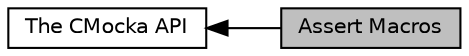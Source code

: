 digraph "Assert Macros"
{
  edge [fontname="Helvetica",fontsize="10",labelfontname="Helvetica",labelfontsize="10"];
  node [fontname="Helvetica",fontsize="10",shape=box];
  rankdir=LR;
  Node2 [label="The CMocka API",height=0.2,width=0.4,color="black", fillcolor="white", style="filled",URL="$group__cmocka.html",tooltip="These headers or their equivalents MUST be included prior to including this header file."];
  Node1 [label="Assert Macros",height=0.2,width=0.4,color="black", fillcolor="grey75", style="filled", fontcolor="black",tooltip=" "];
  Node2->Node1 [shape=plaintext, dir="back", style="solid"];
}
